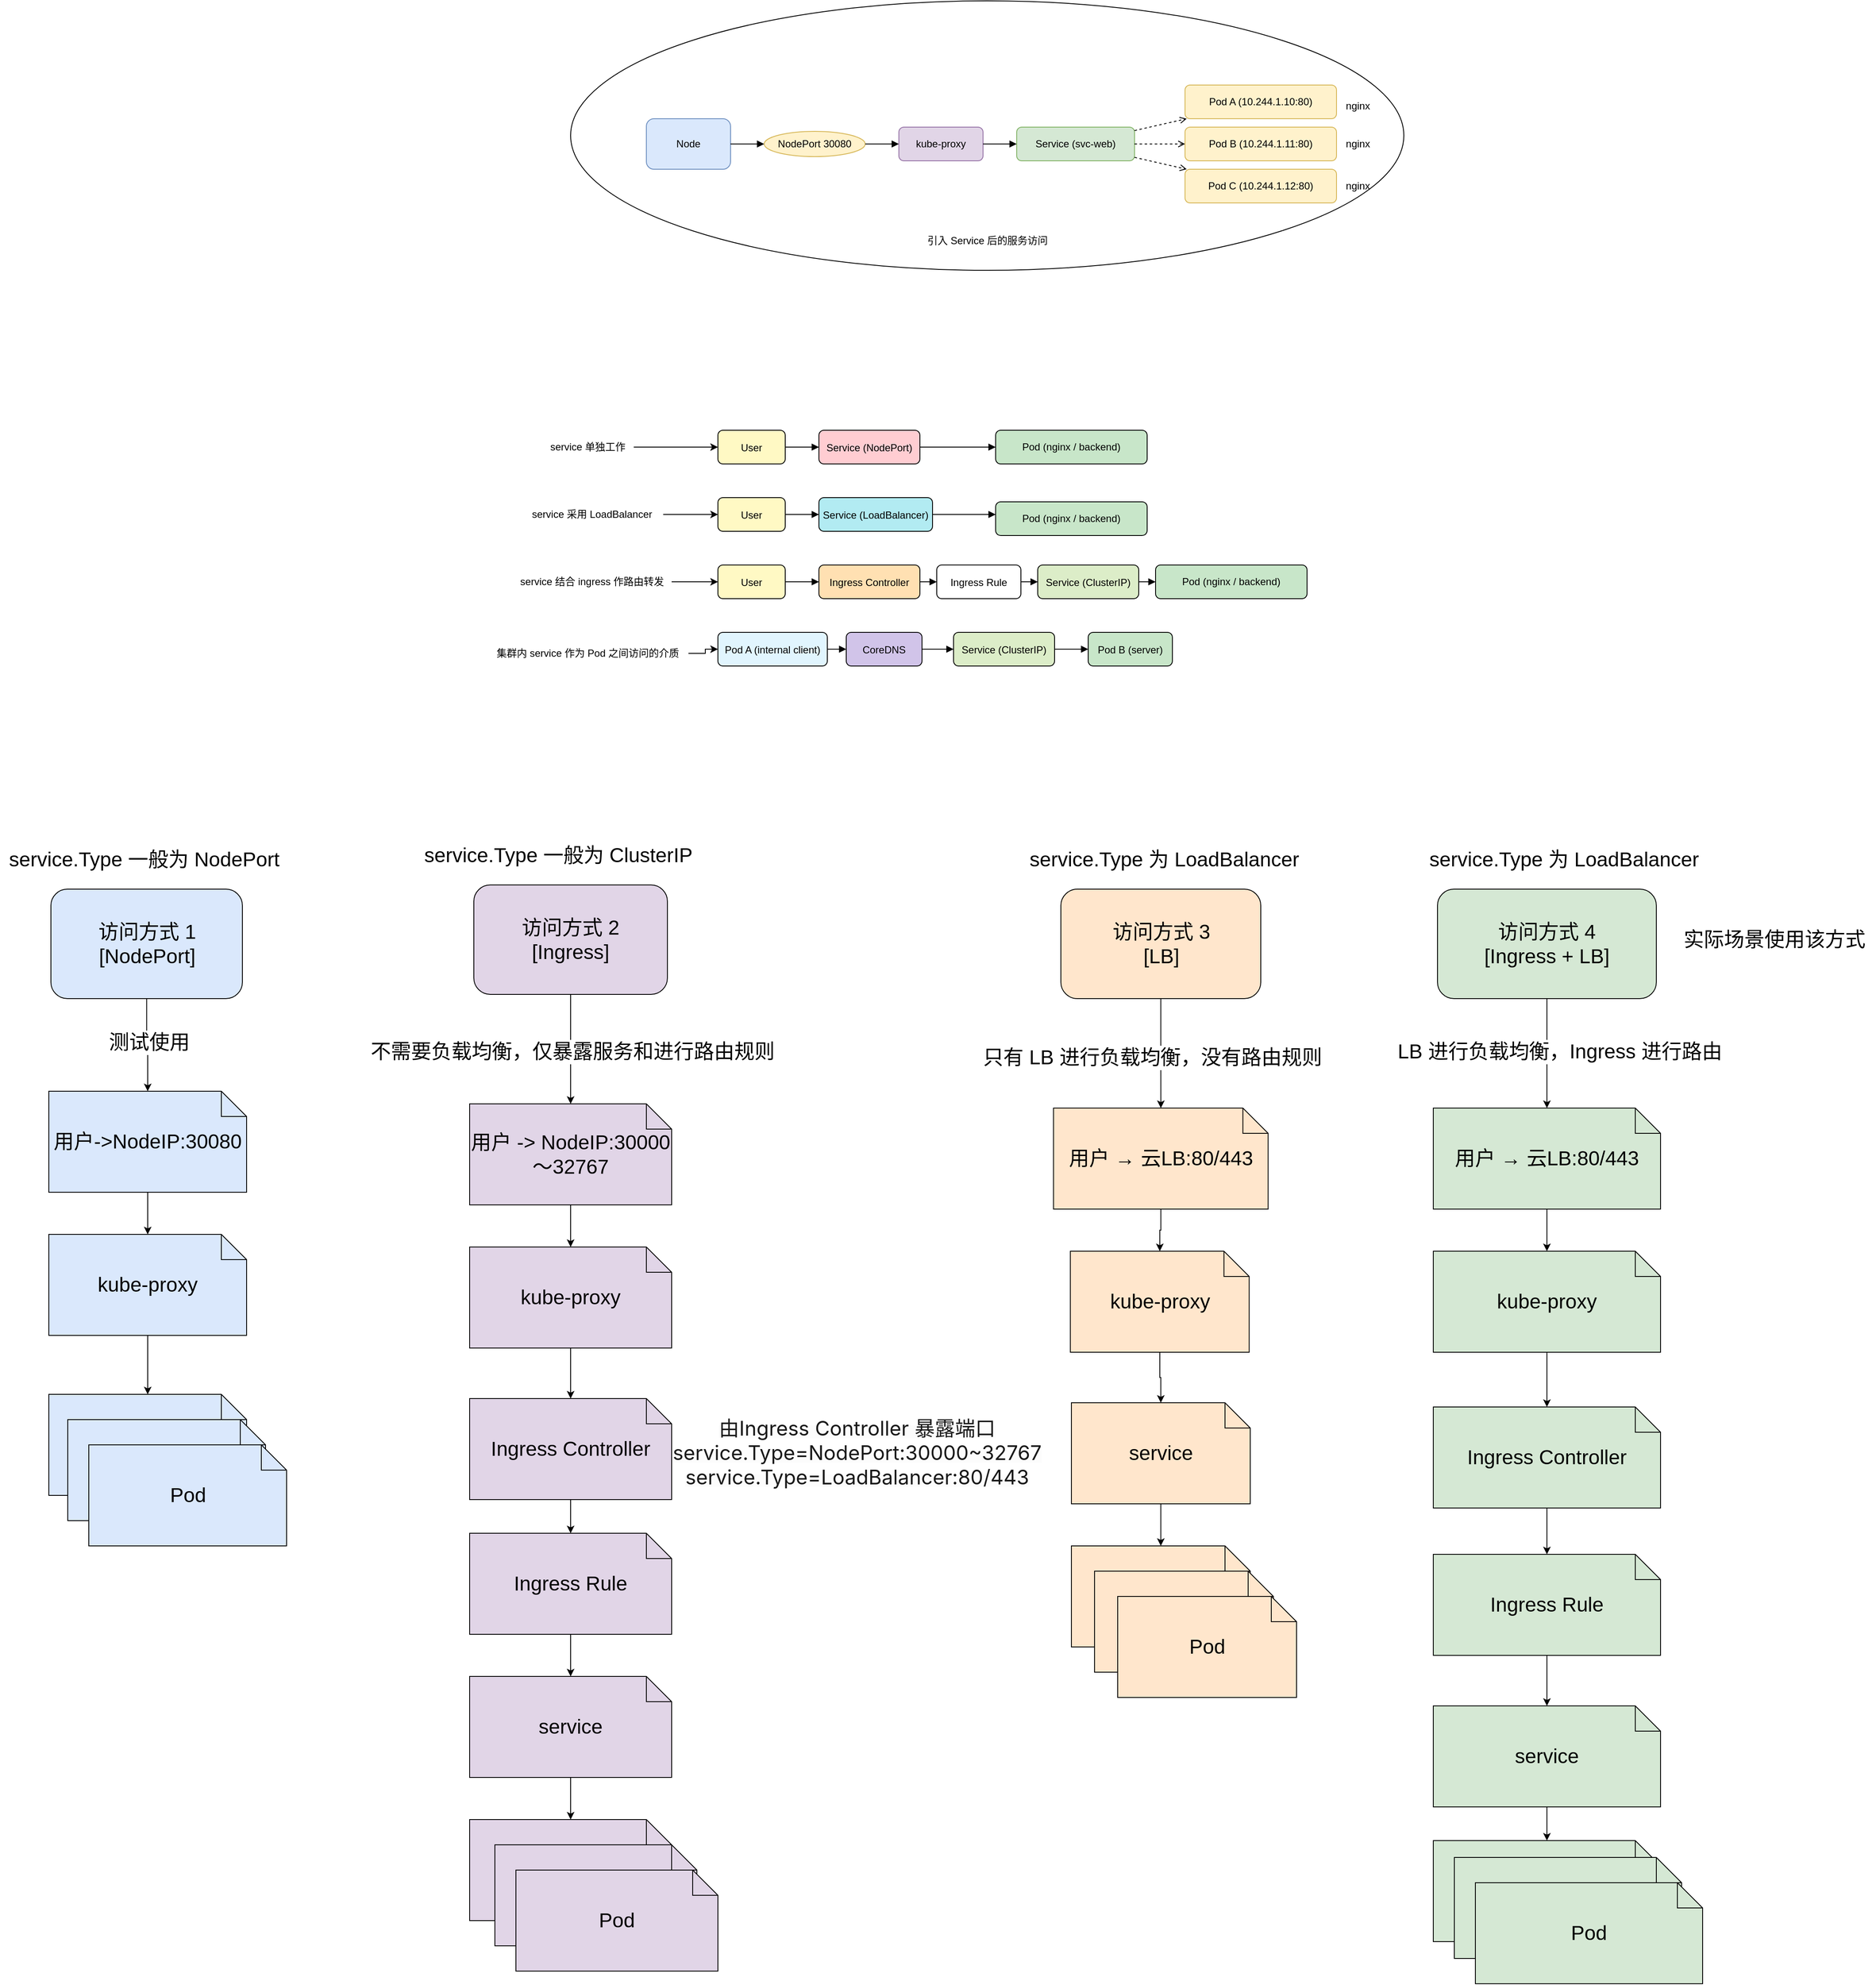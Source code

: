 <mxfile version="27.0.2">
  <diagram name="k8s Service Routing" id="meh8bPrkDQd1ndtyiNP9">
    <mxGraphModel dx="1034752" dy="639516" grid="1" gridSize="10" guides="1" tooltips="1" connect="1" arrows="1" fold="1" page="1" pageScale="1" pageWidth="850" pageHeight="1100" math="0" shadow="0">
      <root>
        <mxCell id="0" />
        <mxCell id="1" parent="0" />
        <mxCell id="BmUm8y3OecFrrXnxxm0O-18" value="" style="ellipse;whiteSpace=wrap;html=1;" parent="1" vertex="1">
          <mxGeometry x="-50" y="-80" width="990" height="320" as="geometry" />
        </mxCell>
        <mxCell id="BmUm8y3OecFrrXnxxm0O-1" value="Node" style="rounded=1;whiteSpace=wrap;html=1;fillColor=#dae8fc;strokeColor=#6c8ebf;" parent="1" vertex="1">
          <mxGeometry x="40" y="60" width="100" height="60" as="geometry" />
        </mxCell>
        <mxCell id="BmUm8y3OecFrrXnxxm0O-2" value="NodePort 30080" style="ellipse;whiteSpace=wrap;html=1;aspect=fixed;fillColor=#fff2cc;strokeColor=#d6b656;" parent="1" vertex="1">
          <mxGeometry x="180" y="75" width="120" height="30" as="geometry" />
        </mxCell>
        <mxCell id="BmUm8y3OecFrrXnxxm0O-3" value="kube-proxy" style="rounded=1;whiteSpace=wrap;html=1;fillColor=#e1d5e7;strokeColor=#9673a6;" parent="1" vertex="1">
          <mxGeometry x="340" y="70" width="100" height="40" as="geometry" />
        </mxCell>
        <mxCell id="BmUm8y3OecFrrXnxxm0O-4" value="Service (svc-web)" style="rounded=1;whiteSpace=wrap;html=1;fillColor=#d5e8d4;strokeColor=#82b366;" parent="1" vertex="1">
          <mxGeometry x="480" y="70" width="140" height="40" as="geometry" />
        </mxCell>
        <mxCell id="BmUm8y3OecFrrXnxxm0O-5" value="Pod A (10.244.1.10:80)" style="rounded=1;whiteSpace=wrap;html=1;fillColor=#fff2cc;strokeColor=#d6b656;" parent="1" vertex="1">
          <mxGeometry x="680" y="20" width="180" height="40" as="geometry" />
        </mxCell>
        <mxCell id="BmUm8y3OecFrrXnxxm0O-6" value="Pod B (10.244.1.11:80)" style="rounded=1;whiteSpace=wrap;html=1;fillColor=#fff2cc;strokeColor=#d6b656;" parent="1" vertex="1">
          <mxGeometry x="680" y="70" width="180" height="40" as="geometry" />
        </mxCell>
        <mxCell id="BmUm8y3OecFrrXnxxm0O-7" value="Pod C (10.244.1.12:80)" style="rounded=1;whiteSpace=wrap;html=1;fillColor=#fff2cc;strokeColor=#d6b656;" parent="1" vertex="1">
          <mxGeometry x="680" y="120" width="180" height="40" as="geometry" />
        </mxCell>
        <mxCell id="BmUm8y3OecFrrXnxxm0O-8" style="endArrow=block;html=1;" parent="1" source="BmUm8y3OecFrrXnxxm0O-1" target="BmUm8y3OecFrrXnxxm0O-2" edge="1">
          <mxGeometry relative="1" as="geometry" />
        </mxCell>
        <mxCell id="BmUm8y3OecFrrXnxxm0O-9" style="endArrow=block;html=1;" parent="1" source="BmUm8y3OecFrrXnxxm0O-2" target="BmUm8y3OecFrrXnxxm0O-3" edge="1">
          <mxGeometry relative="1" as="geometry" />
        </mxCell>
        <mxCell id="BmUm8y3OecFrrXnxxm0O-10" style="endArrow=block;html=1;" parent="1" source="BmUm8y3OecFrrXnxxm0O-3" target="BmUm8y3OecFrrXnxxm0O-4" edge="1">
          <mxGeometry relative="1" as="geometry" />
        </mxCell>
        <mxCell id="BmUm8y3OecFrrXnxxm0O-11" style="endArrow=open;html=1;dashed=1;" parent="1" source="BmUm8y3OecFrrXnxxm0O-4" target="BmUm8y3OecFrrXnxxm0O-5" edge="1">
          <mxGeometry relative="1" as="geometry" />
        </mxCell>
        <mxCell id="BmUm8y3OecFrrXnxxm0O-12" style="endArrow=open;html=1;dashed=1;" parent="1" source="BmUm8y3OecFrrXnxxm0O-4" target="BmUm8y3OecFrrXnxxm0O-6" edge="1">
          <mxGeometry relative="1" as="geometry" />
        </mxCell>
        <mxCell id="BmUm8y3OecFrrXnxxm0O-13" style="endArrow=open;html=1;dashed=1;" parent="1" source="BmUm8y3OecFrrXnxxm0O-4" target="BmUm8y3OecFrrXnxxm0O-7" edge="1">
          <mxGeometry relative="1" as="geometry" />
        </mxCell>
        <mxCell id="BmUm8y3OecFrrXnxxm0O-15" value="引入 Service 后的服务访问" style="text;html=1;align=center;verticalAlign=middle;resizable=0;points=[];autosize=1;strokeColor=none;fillColor=none;" parent="1" vertex="1">
          <mxGeometry x="360" y="190" width="170" height="30" as="geometry" />
        </mxCell>
        <mxCell id="BmUm8y3OecFrrXnxxm0O-19" value="nginx" style="text;html=1;align=center;verticalAlign=middle;resizable=0;points=[];autosize=1;strokeColor=none;fillColor=none;" parent="1" vertex="1">
          <mxGeometry x="860" y="30" width="50" height="30" as="geometry" />
        </mxCell>
        <mxCell id="BmUm8y3OecFrrXnxxm0O-21" value="nginx" style="text;html=1;align=center;verticalAlign=middle;resizable=0;points=[];autosize=1;strokeColor=none;fillColor=none;" parent="1" vertex="1">
          <mxGeometry x="860" y="75" width="50" height="30" as="geometry" />
        </mxCell>
        <mxCell id="BmUm8y3OecFrrXnxxm0O-22" value="nginx" style="text;html=1;align=center;verticalAlign=middle;resizable=0;points=[];autosize=1;strokeColor=none;fillColor=none;" parent="1" vertex="1">
          <mxGeometry x="860" y="125" width="50" height="30" as="geometry" />
        </mxCell>
        <mxCell id="EWl5Mx-XOkxDocJ85YJo-2" value="User" style="rounded=1;fillColor=#FFF9C4;" vertex="1" parent="1">
          <mxGeometry x="125" y="430" width="80" height="40" as="geometry" />
        </mxCell>
        <mxCell id="EWl5Mx-XOkxDocJ85YJo-3" value="Service (NodePort)" style="rounded=1;fillColor=#FFCDD2;" vertex="1" parent="1">
          <mxGeometry x="245" y="430" width="120" height="40" as="geometry" />
        </mxCell>
        <mxCell id="EWl5Mx-XOkxDocJ85YJo-4" style="endArrow=block;" edge="1" parent="1" source="EWl5Mx-XOkxDocJ85YJo-2" target="EWl5Mx-XOkxDocJ85YJo-3">
          <mxGeometry relative="1" as="geometry" />
        </mxCell>
        <mxCell id="EWl5Mx-XOkxDocJ85YJo-5" style="endArrow=block;" edge="1" parent="1" source="EWl5Mx-XOkxDocJ85YJo-3">
          <mxGeometry relative="1" as="geometry">
            <mxPoint x="455" y="450" as="targetPoint" />
          </mxGeometry>
        </mxCell>
        <mxCell id="EWl5Mx-XOkxDocJ85YJo-6" value="User" style="rounded=1;fillColor=#FFF9C4;" vertex="1" parent="1">
          <mxGeometry x="125" y="510" width="80" height="40" as="geometry" />
        </mxCell>
        <mxCell id="EWl5Mx-XOkxDocJ85YJo-7" value="Service (LoadBalancer)" style="rounded=1;fillColor=#B2EBF2;" vertex="1" parent="1">
          <mxGeometry x="245" y="510" width="135" height="40" as="geometry" />
        </mxCell>
        <mxCell id="EWl5Mx-XOkxDocJ85YJo-8" style="endArrow=block;" edge="1" parent="1" source="EWl5Mx-XOkxDocJ85YJo-6" target="EWl5Mx-XOkxDocJ85YJo-7">
          <mxGeometry relative="1" as="geometry" />
        </mxCell>
        <mxCell id="EWl5Mx-XOkxDocJ85YJo-9" style="endArrow=block;" edge="1" parent="1" source="EWl5Mx-XOkxDocJ85YJo-7">
          <mxGeometry relative="1" as="geometry">
            <mxPoint x="455" y="530" as="targetPoint" />
          </mxGeometry>
        </mxCell>
        <mxCell id="EWl5Mx-XOkxDocJ85YJo-10" value="User" style="rounded=1;fillColor=#FFF9C4;" vertex="1" parent="1">
          <mxGeometry x="125" y="590" width="80" height="40" as="geometry" />
        </mxCell>
        <mxCell id="EWl5Mx-XOkxDocJ85YJo-11" value="Ingress Controller" style="rounded=1;fillColor=#FFE0B2;" vertex="1" parent="1">
          <mxGeometry x="245" y="590" width="120" height="40" as="geometry" />
        </mxCell>
        <mxCell id="EWl5Mx-XOkxDocJ85YJo-12" value="Ingress Rule" style="rounded=1;fillColor=#FFF;" vertex="1" parent="1">
          <mxGeometry x="385" y="590" width="100" height="40" as="geometry" />
        </mxCell>
        <mxCell id="EWl5Mx-XOkxDocJ85YJo-13" value="Service (ClusterIP)" style="rounded=1;fillColor=#DCEDC8;" vertex="1" parent="1">
          <mxGeometry x="505" y="590" width="120" height="40" as="geometry" />
        </mxCell>
        <mxCell id="EWl5Mx-XOkxDocJ85YJo-14" style="endArrow=block;" edge="1" parent="1" source="EWl5Mx-XOkxDocJ85YJo-10" target="EWl5Mx-XOkxDocJ85YJo-11">
          <mxGeometry relative="1" as="geometry" />
        </mxCell>
        <mxCell id="EWl5Mx-XOkxDocJ85YJo-15" style="endArrow=block;" edge="1" parent="1" source="EWl5Mx-XOkxDocJ85YJo-11" target="EWl5Mx-XOkxDocJ85YJo-12">
          <mxGeometry relative="1" as="geometry" />
        </mxCell>
        <mxCell id="EWl5Mx-XOkxDocJ85YJo-16" style="endArrow=block;" edge="1" parent="1" source="EWl5Mx-XOkxDocJ85YJo-12" target="EWl5Mx-XOkxDocJ85YJo-13">
          <mxGeometry relative="1" as="geometry" />
        </mxCell>
        <mxCell id="EWl5Mx-XOkxDocJ85YJo-17" style="endArrow=block;" edge="1" parent="1" source="EWl5Mx-XOkxDocJ85YJo-13">
          <mxGeometry relative="1" as="geometry">
            <mxPoint x="645" y="610" as="targetPoint" />
          </mxGeometry>
        </mxCell>
        <mxCell id="EWl5Mx-XOkxDocJ85YJo-18" value="Pod A (internal client)" style="rounded=1;fillColor=#E1F5FE;" vertex="1" parent="1">
          <mxGeometry x="125" y="670" width="130" height="40" as="geometry" />
        </mxCell>
        <mxCell id="EWl5Mx-XOkxDocJ85YJo-19" value="CoreDNS" style="rounded=1;fillColor=#D1C4E9;" vertex="1" parent="1">
          <mxGeometry x="277.5" y="670" width="90" height="40" as="geometry" />
        </mxCell>
        <mxCell id="EWl5Mx-XOkxDocJ85YJo-20" value="Service (ClusterIP)" style="rounded=1;fillColor=#DCEDC8;" vertex="1" parent="1">
          <mxGeometry x="405" y="670" width="120" height="40" as="geometry" />
        </mxCell>
        <mxCell id="EWl5Mx-XOkxDocJ85YJo-21" value="Pod B (server)" style="rounded=1;fillColor=#C8E6C9;" vertex="1" parent="1">
          <mxGeometry x="565" y="670" width="100" height="40" as="geometry" />
        </mxCell>
        <mxCell id="EWl5Mx-XOkxDocJ85YJo-22" style="endArrow=block;" edge="1" parent="1" source="EWl5Mx-XOkxDocJ85YJo-18" target="EWl5Mx-XOkxDocJ85YJo-19">
          <mxGeometry relative="1" as="geometry" />
        </mxCell>
        <mxCell id="EWl5Mx-XOkxDocJ85YJo-23" style="endArrow=block;" edge="1" parent="1" source="EWl5Mx-XOkxDocJ85YJo-19" target="EWl5Mx-XOkxDocJ85YJo-20">
          <mxGeometry relative="1" as="geometry" />
        </mxCell>
        <mxCell id="EWl5Mx-XOkxDocJ85YJo-24" style="endArrow=block;" edge="1" parent="1" source="EWl5Mx-XOkxDocJ85YJo-20" target="EWl5Mx-XOkxDocJ85YJo-21">
          <mxGeometry relative="1" as="geometry" />
        </mxCell>
        <mxCell id="EWl5Mx-XOkxDocJ85YJo-25" value="" style="edgeStyle=orthogonalEdgeStyle;rounded=0;orthogonalLoop=1;jettySize=auto;html=1;" edge="1" parent="1" source="EWl5Mx-XOkxDocJ85YJo-26" target="EWl5Mx-XOkxDocJ85YJo-2">
          <mxGeometry relative="1" as="geometry" />
        </mxCell>
        <mxCell id="EWl5Mx-XOkxDocJ85YJo-26" value="service 单独工作" style="text;html=1;align=center;verticalAlign=middle;resizable=0;points=[];autosize=1;strokeColor=none;fillColor=none;" vertex="1" parent="1">
          <mxGeometry x="-85" y="435" width="110" height="30" as="geometry" />
        </mxCell>
        <mxCell id="EWl5Mx-XOkxDocJ85YJo-27" value="" style="edgeStyle=orthogonalEdgeStyle;rounded=0;orthogonalLoop=1;jettySize=auto;html=1;" edge="1" parent="1" source="EWl5Mx-XOkxDocJ85YJo-28" target="EWl5Mx-XOkxDocJ85YJo-6">
          <mxGeometry relative="1" as="geometry" />
        </mxCell>
        <mxCell id="EWl5Mx-XOkxDocJ85YJo-28" value="service 采用 LoadBalancer" style="text;html=1;align=center;verticalAlign=middle;resizable=0;points=[];autosize=1;strokeColor=none;fillColor=none;" vertex="1" parent="1">
          <mxGeometry x="-110" y="515" width="170" height="30" as="geometry" />
        </mxCell>
        <mxCell id="EWl5Mx-XOkxDocJ85YJo-29" value="" style="edgeStyle=orthogonalEdgeStyle;rounded=0;orthogonalLoop=1;jettySize=auto;html=1;" edge="1" parent="1" source="EWl5Mx-XOkxDocJ85YJo-30" target="EWl5Mx-XOkxDocJ85YJo-10">
          <mxGeometry relative="1" as="geometry" />
        </mxCell>
        <mxCell id="EWl5Mx-XOkxDocJ85YJo-30" value="service 结合 ingress 作路由转发" style="text;html=1;align=center;verticalAlign=middle;resizable=0;points=[];autosize=1;strokeColor=none;fillColor=none;" vertex="1" parent="1">
          <mxGeometry x="-120" y="595" width="190" height="30" as="geometry" />
        </mxCell>
        <mxCell id="EWl5Mx-XOkxDocJ85YJo-31" value="" style="edgeStyle=orthogonalEdgeStyle;rounded=0;orthogonalLoop=1;jettySize=auto;html=1;" edge="1" parent="1" source="EWl5Mx-XOkxDocJ85YJo-32" target="EWl5Mx-XOkxDocJ85YJo-18">
          <mxGeometry relative="1" as="geometry" />
        </mxCell>
        <mxCell id="EWl5Mx-XOkxDocJ85YJo-32" value="集群内 service 作为 Pod 之间访问的介质" style="text;html=1;align=center;verticalAlign=middle;resizable=0;points=[];autosize=1;strokeColor=none;fillColor=none;" vertex="1" parent="1">
          <mxGeometry x="-150" y="680" width="240" height="30" as="geometry" />
        </mxCell>
        <mxCell id="EWl5Mx-XOkxDocJ85YJo-33" value="Pod (nginx / backend)" style="rounded=1;whiteSpace=wrap;html=1;fillColor=#C8E6C9;" vertex="1" parent="1">
          <mxGeometry x="645" y="590" width="180" height="40" as="geometry" />
        </mxCell>
        <mxCell id="EWl5Mx-XOkxDocJ85YJo-34" value="Pod (nginx / backend)" style="rounded=1;whiteSpace=wrap;html=1;fillColor=#C8E6C9;" vertex="1" parent="1">
          <mxGeometry x="455" y="515" width="180" height="40" as="geometry" />
        </mxCell>
        <mxCell id="EWl5Mx-XOkxDocJ85YJo-35" value="Pod (nginx / backend)" style="rounded=1;whiteSpace=wrap;html=1;fillColor=#C8E6C9;" vertex="1" parent="1">
          <mxGeometry x="455" y="430" width="180" height="40" as="geometry" />
        </mxCell>
        <mxCell id="EWl5Mx-XOkxDocJ85YJo-73" style="endArrow=block;html=1;" edge="1" parent="1" source="EWl5Mx-XOkxDocJ85YJo-68" target="EWl5Mx-XOkxDocJ85YJo-72" />
        <mxCell id="EWl5Mx-XOkxDocJ85YJo-76" style="endArrow=block;html=1;" edge="1" parent="1" source="EWl5Mx-XOkxDocJ85YJo-69" target="EWl5Mx-XOkxDocJ85YJo-74" />
        <mxCell id="EWl5Mx-XOkxDocJ85YJo-77" style="endArrow=block;html=1;" edge="1" parent="1" source="EWl5Mx-XOkxDocJ85YJo-69" target="EWl5Mx-XOkxDocJ85YJo-75" />
        <mxCell id="EWl5Mx-XOkxDocJ85YJo-80" style="endArrow=block;html=1;" edge="1" parent="1" source="EWl5Mx-XOkxDocJ85YJo-70" target="EWl5Mx-XOkxDocJ85YJo-78" />
        <mxCell id="EWl5Mx-XOkxDocJ85YJo-81" style="endArrow=block;html=1;" edge="1" parent="1" source="EWl5Mx-XOkxDocJ85YJo-70" target="EWl5Mx-XOkxDocJ85YJo-79" />
        <mxCell id="EWl5Mx-XOkxDocJ85YJo-83" style="endArrow=block;html=1;" edge="1" parent="1" source="EWl5Mx-XOkxDocJ85YJo-71" target="EWl5Mx-XOkxDocJ85YJo-82" />
        <mxCell id="EWl5Mx-XOkxDocJ85YJo-108" value="" style="edgeStyle=orthogonalEdgeStyle;rounded=0;orthogonalLoop=1;jettySize=auto;html=1;" edge="1" parent="1" source="EWl5Mx-XOkxDocJ85YJo-110" target="EWl5Mx-XOkxDocJ85YJo-120">
          <mxGeometry relative="1" as="geometry" />
        </mxCell>
        <mxCell id="EWl5Mx-XOkxDocJ85YJo-109" value="&lt;font style=&quot;font-size: 24px;&quot;&gt;测试使用&lt;/font&gt;" style="edgeLabel;html=1;align=center;verticalAlign=middle;resizable=0;points=[];" vertex="1" connectable="0" parent="EWl5Mx-XOkxDocJ85YJo-108">
          <mxGeometry x="-0.067" y="2" relative="1" as="geometry">
            <mxPoint as="offset" />
          </mxGeometry>
        </mxCell>
        <mxCell id="EWl5Mx-XOkxDocJ85YJo-110" value="&lt;font style=&quot;font-size: 24px;&quot;&gt;访问方式 1&lt;br&gt;[NodePort]&lt;/font&gt;" style="rounded=1;whiteSpace=wrap;html=1;fillColor=#DAE8FC" vertex="1" parent="1">
          <mxGeometry x="-667.5" y="975" width="227.5" height="130" as="geometry" />
        </mxCell>
        <mxCell id="EWl5Mx-XOkxDocJ85YJo-111" value="" style="edgeStyle=orthogonalEdgeStyle;rounded=0;orthogonalLoop=1;jettySize=auto;html=1;" edge="1" parent="1" source="EWl5Mx-XOkxDocJ85YJo-113" target="EWl5Mx-XOkxDocJ85YJo-121">
          <mxGeometry relative="1" as="geometry" />
        </mxCell>
        <mxCell id="EWl5Mx-XOkxDocJ85YJo-112" value="&lt;div&gt;&lt;font style=&quot;font-size: 24px;&quot;&gt;不需要负载均衡，仅暴露服务和进行路由规则&lt;/font&gt;&lt;/div&gt;" style="edgeLabel;html=1;align=center;verticalAlign=middle;resizable=0;points=[];" vertex="1" connectable="0" parent="EWl5Mx-XOkxDocJ85YJo-111">
          <mxGeometry x="0.037" y="2" relative="1" as="geometry">
            <mxPoint as="offset" />
          </mxGeometry>
        </mxCell>
        <mxCell id="EWl5Mx-XOkxDocJ85YJo-113" value="&lt;font style=&quot;font-size: 24px;&quot;&gt;访问方式 2&lt;br&gt;[Ingress]&lt;/font&gt;" style="rounded=1;whiteSpace=wrap;html=1;fillColor=#E1D5E7" vertex="1" parent="1">
          <mxGeometry x="-165" y="970" width="230" height="130" as="geometry" />
        </mxCell>
        <mxCell id="EWl5Mx-XOkxDocJ85YJo-114" value="" style="edgeStyle=orthogonalEdgeStyle;rounded=0;orthogonalLoop=1;jettySize=auto;html=1;" edge="1" parent="1" source="EWl5Mx-XOkxDocJ85YJo-116" target="EWl5Mx-XOkxDocJ85YJo-122">
          <mxGeometry relative="1" as="geometry" />
        </mxCell>
        <mxCell id="EWl5Mx-XOkxDocJ85YJo-115" value="&lt;font style=&quot;font-size: 24px;&quot;&gt;&lt;font style=&quot;&quot;&gt;只有 LB 进行负载均衡，&lt;/font&gt;&lt;span style=&quot;background-color: light-dark(#ffffff, var(--ge-dark-color, #121212)); color: light-dark(rgb(0, 0, 0), rgb(255, 255, 255));&quot;&gt;没有路由规则&lt;/span&gt;&lt;/font&gt;" style="edgeLabel;html=1;align=center;verticalAlign=middle;resizable=0;points=[];" vertex="1" connectable="0" parent="EWl5Mx-XOkxDocJ85YJo-114">
          <mxGeometry x="-0.067" y="1" relative="1" as="geometry">
            <mxPoint x="-12" y="9" as="offset" />
          </mxGeometry>
        </mxCell>
        <mxCell id="EWl5Mx-XOkxDocJ85YJo-116" value="&lt;font style=&quot;font-size: 24px;&quot;&gt;访问方式 3&lt;br&gt;[LB]&lt;/font&gt;" style="rounded=1;whiteSpace=wrap;html=1;fillColor=#FFE6CC" vertex="1" parent="1">
          <mxGeometry x="532.5" y="975" width="237.5" height="130" as="geometry" />
        </mxCell>
        <mxCell id="EWl5Mx-XOkxDocJ85YJo-117" value="" style="edgeStyle=orthogonalEdgeStyle;rounded=0;orthogonalLoop=1;jettySize=auto;html=1;" edge="1" parent="1" source="EWl5Mx-XOkxDocJ85YJo-119" target="EWl5Mx-XOkxDocJ85YJo-123">
          <mxGeometry relative="1" as="geometry" />
        </mxCell>
        <mxCell id="EWl5Mx-XOkxDocJ85YJo-118" value="&lt;font style=&quot;font-size: 24px;&quot;&gt;&lt;font style=&quot;&quot;&gt;LB 进行负载均衡，&lt;/font&gt;&lt;span style=&quot;background-color: light-dark(#ffffff, var(--ge-dark-color, #121212)); color: light-dark(rgb(0, 0, 0), rgb(255, 255, 255));&quot;&gt;Ingress 进行路由&lt;/span&gt;&lt;/font&gt;" style="edgeLabel;html=1;align=center;verticalAlign=middle;resizable=0;points=[];" vertex="1" connectable="0" parent="EWl5Mx-XOkxDocJ85YJo-117">
          <mxGeometry x="-0.037" y="1" relative="1" as="geometry">
            <mxPoint x="14" as="offset" />
          </mxGeometry>
        </mxCell>
        <mxCell id="EWl5Mx-XOkxDocJ85YJo-119" value="&lt;font style=&quot;font-size: 24px;&quot;&gt;访问方式 4&lt;br&gt;[Ingress + LB]&lt;/font&gt;" style="rounded=1;whiteSpace=wrap;html=1;fillColor=#D5E8D4" vertex="1" parent="1">
          <mxGeometry x="980" y="975" width="260" height="130" as="geometry" />
        </mxCell>
        <mxCell id="EWl5Mx-XOkxDocJ85YJo-131" value="" style="edgeStyle=orthogonalEdgeStyle;rounded=0;orthogonalLoop=1;jettySize=auto;html=1;" edge="1" parent="1" source="EWl5Mx-XOkxDocJ85YJo-120" target="EWl5Mx-XOkxDocJ85YJo-129">
          <mxGeometry relative="1" as="geometry" />
        </mxCell>
        <mxCell id="EWl5Mx-XOkxDocJ85YJo-120" value="&lt;font style=&quot;font-size: 24px;&quot;&gt;用户-&amp;gt;NodeIP:30080&lt;/font&gt;" style="shape=note;whiteSpace=wrap;html=1;fillColor=#DAE8FC" vertex="1" parent="1">
          <mxGeometry x="-670" y="1215" width="235" height="120" as="geometry" />
        </mxCell>
        <mxCell id="EWl5Mx-XOkxDocJ85YJo-136" value="" style="edgeStyle=orthogonalEdgeStyle;rounded=0;orthogonalLoop=1;jettySize=auto;html=1;" edge="1" parent="1" source="EWl5Mx-XOkxDocJ85YJo-121" target="EWl5Mx-XOkxDocJ85YJo-133">
          <mxGeometry relative="1" as="geometry" />
        </mxCell>
        <mxCell id="EWl5Mx-XOkxDocJ85YJo-121" value="&lt;font style=&quot;&quot;&gt;&lt;font style=&quot;font-size: 24px;&quot;&gt;用户 -&amp;gt; NodeIP:30000～32767&lt;/font&gt;&lt;br&gt;&lt;/font&gt;" style="shape=note;whiteSpace=wrap;html=1;fillColor=#E1D5E7" vertex="1" parent="1">
          <mxGeometry x="-170" y="1230" width="240" height="120" as="geometry" />
        </mxCell>
        <mxCell id="EWl5Mx-XOkxDocJ85YJo-157" value="" style="edgeStyle=orthogonalEdgeStyle;rounded=0;orthogonalLoop=1;jettySize=auto;html=1;" edge="1" parent="1" source="EWl5Mx-XOkxDocJ85YJo-122" target="EWl5Mx-XOkxDocJ85YJo-138">
          <mxGeometry relative="1" as="geometry" />
        </mxCell>
        <mxCell id="EWl5Mx-XOkxDocJ85YJo-122" value="&lt;font style=&quot;font-size: 24px;&quot;&gt;用户 → 云LB:80/443&lt;/font&gt;" style="shape=note;whiteSpace=wrap;html=1;fillColor=#FFE6CC" vertex="1" parent="1">
          <mxGeometry x="523.75" y="1235" width="255" height="120" as="geometry" />
        </mxCell>
        <mxCell id="EWl5Mx-XOkxDocJ85YJo-170" value="" style="edgeStyle=orthogonalEdgeStyle;rounded=0;orthogonalLoop=1;jettySize=auto;html=1;" edge="1" parent="1" source="EWl5Mx-XOkxDocJ85YJo-123" target="EWl5Mx-XOkxDocJ85YJo-159">
          <mxGeometry relative="1" as="geometry" />
        </mxCell>
        <mxCell id="EWl5Mx-XOkxDocJ85YJo-123" value="&lt;font style=&quot;font-size: 24px;&quot;&gt;用户 → 云LB:80/443&lt;/font&gt;" style="shape=note;whiteSpace=wrap;html=1;fillColor=#D5E8D4" vertex="1" parent="1">
          <mxGeometry x="975" y="1235" width="270" height="120" as="geometry" />
        </mxCell>
        <mxCell id="EWl5Mx-XOkxDocJ85YJo-124" value="&lt;div style=&quot;text-align: left;&quot;&gt;&lt;span style=&quot;font-size: 24px; background-color: transparent; color: light-dark(rgb(0, 0, 0), rgb(255, 255, 255));&quot;&gt;service.Type 一般为 ClusterIP&lt;/span&gt;&lt;/div&gt;" style="text;html=1;align=center;verticalAlign=middle;resizable=0;points=[];autosize=1;strokeColor=none;fillColor=none;" vertex="1" parent="1">
          <mxGeometry x="-235" y="915" width="340" height="40" as="geometry" />
        </mxCell>
        <mxCell id="EWl5Mx-XOkxDocJ85YJo-125" value="&lt;font style=&quot;font-size: 24px;&quot;&gt;service.Type 为 LoadBalancer&lt;/font&gt;" style="text;html=1;align=center;verticalAlign=middle;resizable=0;points=[];autosize=1;strokeColor=none;fillColor=none;" vertex="1" parent="1">
          <mxGeometry x="960" y="920" width="340" height="40" as="geometry" />
        </mxCell>
        <mxCell id="EWl5Mx-XOkxDocJ85YJo-126" value="&lt;font style=&quot;font-size: 24px;&quot;&gt;service.Type 为 LoadBalancer&lt;/font&gt;" style="text;html=1;align=center;verticalAlign=middle;resizable=0;points=[];autosize=1;strokeColor=none;fillColor=none;" vertex="1" parent="1">
          <mxGeometry x="485" y="920" width="340" height="40" as="geometry" />
        </mxCell>
        <mxCell id="EWl5Mx-XOkxDocJ85YJo-127" value="&lt;font style=&quot;font-size: 24px;&quot;&gt;实际场景使用该方式&lt;/font&gt;" style="text;html=1;align=center;verticalAlign=middle;resizable=0;points=[];autosize=1;strokeColor=none;fillColor=none;" vertex="1" parent="1">
          <mxGeometry x="1260" y="1015" width="240" height="40" as="geometry" />
        </mxCell>
        <mxCell id="EWl5Mx-XOkxDocJ85YJo-132" value="" style="edgeStyle=orthogonalEdgeStyle;rounded=0;orthogonalLoop=1;jettySize=auto;html=1;" edge="1" parent="1" source="EWl5Mx-XOkxDocJ85YJo-129" target="EWl5Mx-XOkxDocJ85YJo-130">
          <mxGeometry relative="1" as="geometry" />
        </mxCell>
        <mxCell id="EWl5Mx-XOkxDocJ85YJo-129" value="&lt;font style=&quot;font-size: 24px;&quot;&gt;kube-proxy&lt;/font&gt;" style="shape=note;whiteSpace=wrap;html=1;fillColor=#DAE8FC" vertex="1" parent="1">
          <mxGeometry x="-670" y="1385" width="235" height="120" as="geometry" />
        </mxCell>
        <mxCell id="EWl5Mx-XOkxDocJ85YJo-130" value="&lt;font style=&quot;font-size: 17px;&quot;&gt;Pod&lt;/font&gt;" style="shape=note;whiteSpace=wrap;html=1;fillColor=#DAE8FC" vertex="1" parent="1">
          <mxGeometry x="-670" y="1575" width="235" height="120" as="geometry" />
        </mxCell>
        <mxCell id="EWl5Mx-XOkxDocJ85YJo-145" value="" style="edgeStyle=orthogonalEdgeStyle;rounded=0;orthogonalLoop=1;jettySize=auto;html=1;" edge="1" parent="1" source="EWl5Mx-XOkxDocJ85YJo-133" target="EWl5Mx-XOkxDocJ85YJo-134">
          <mxGeometry relative="1" as="geometry" />
        </mxCell>
        <mxCell id="EWl5Mx-XOkxDocJ85YJo-133" value="&lt;font style=&quot;font-size: 24px;&quot;&gt;kube-proxy&lt;/font&gt;" style="shape=note;whiteSpace=wrap;html=1;fillColor=#E1D5E7" vertex="1" parent="1">
          <mxGeometry x="-170" y="1400" width="240" height="120" as="geometry" />
        </mxCell>
        <mxCell id="EWl5Mx-XOkxDocJ85YJo-146" value="" style="edgeStyle=orthogonalEdgeStyle;rounded=0;orthogonalLoop=1;jettySize=auto;html=1;" edge="1" parent="1" source="EWl5Mx-XOkxDocJ85YJo-134" target="EWl5Mx-XOkxDocJ85YJo-135">
          <mxGeometry relative="1" as="geometry" />
        </mxCell>
        <mxCell id="EWl5Mx-XOkxDocJ85YJo-134" value="&lt;font style=&quot;&quot;&gt;&lt;font style=&quot;font-size: 24px;&quot;&gt;Ingress Controller&lt;/font&gt;&lt;br&gt;&lt;/font&gt;" style="shape=note;whiteSpace=wrap;html=1;fillColor=#E1D5E7" vertex="1" parent="1">
          <mxGeometry x="-170" y="1580" width="240" height="120" as="geometry" />
        </mxCell>
        <mxCell id="EWl5Mx-XOkxDocJ85YJo-147" value="" style="edgeStyle=orthogonalEdgeStyle;rounded=0;orthogonalLoop=1;jettySize=auto;html=1;" edge="1" parent="1" source="EWl5Mx-XOkxDocJ85YJo-135" target="EWl5Mx-XOkxDocJ85YJo-137">
          <mxGeometry relative="1" as="geometry" />
        </mxCell>
        <mxCell id="EWl5Mx-XOkxDocJ85YJo-135" value="&lt;font style=&quot;&quot;&gt;&lt;font style=&quot;font-size: 24px;&quot;&gt;Ingress Rule&lt;/font&gt;&lt;br&gt;&lt;/font&gt;" style="shape=note;whiteSpace=wrap;html=1;fillColor=#E1D5E7" vertex="1" parent="1">
          <mxGeometry x="-170" y="1740" width="240" height="120" as="geometry" />
        </mxCell>
        <mxCell id="EWl5Mx-XOkxDocJ85YJo-150" value="" style="edgeStyle=orthogonalEdgeStyle;rounded=0;orthogonalLoop=1;jettySize=auto;html=1;" edge="1" parent="1" source="EWl5Mx-XOkxDocJ85YJo-137" target="EWl5Mx-XOkxDocJ85YJo-142">
          <mxGeometry relative="1" as="geometry" />
        </mxCell>
        <mxCell id="EWl5Mx-XOkxDocJ85YJo-137" value="&lt;font style=&quot;&quot;&gt;&lt;font style=&quot;font-size: 24px;&quot;&gt;service&lt;/font&gt;&lt;br&gt;&lt;/font&gt;" style="shape=note;whiteSpace=wrap;html=1;fillColor=#E1D5E7" vertex="1" parent="1">
          <mxGeometry x="-170" y="1910" width="240" height="120" as="geometry" />
        </mxCell>
        <mxCell id="EWl5Mx-XOkxDocJ85YJo-158" value="" style="edgeStyle=orthogonalEdgeStyle;rounded=0;orthogonalLoop=1;jettySize=auto;html=1;" edge="1" parent="1" source="EWl5Mx-XOkxDocJ85YJo-138" target="EWl5Mx-XOkxDocJ85YJo-139">
          <mxGeometry relative="1" as="geometry" />
        </mxCell>
        <mxCell id="EWl5Mx-XOkxDocJ85YJo-138" value="&lt;font style=&quot;font-size: 24px;&quot;&gt;kube-proxy&lt;/font&gt;" style="shape=note;whiteSpace=wrap;html=1;fillColor=#FFE6CC" vertex="1" parent="1">
          <mxGeometry x="543.75" y="1405" width="212.5" height="120" as="geometry" />
        </mxCell>
        <mxCell id="EWl5Mx-XOkxDocJ85YJo-156" value="" style="edgeStyle=orthogonalEdgeStyle;rounded=0;orthogonalLoop=1;jettySize=auto;html=1;" edge="1" parent="1" source="EWl5Mx-XOkxDocJ85YJo-139" target="EWl5Mx-XOkxDocJ85YJo-140">
          <mxGeometry relative="1" as="geometry" />
        </mxCell>
        <mxCell id="EWl5Mx-XOkxDocJ85YJo-139" value="&lt;font style=&quot;font-size: 24px;&quot;&gt;service&lt;/font&gt;" style="shape=note;whiteSpace=wrap;html=1;fillColor=#FFE6CC" vertex="1" parent="1">
          <mxGeometry x="545" y="1585" width="212.5" height="120" as="geometry" />
        </mxCell>
        <mxCell id="EWl5Mx-XOkxDocJ85YJo-140" value="&lt;font style=&quot;font-size: 17px;&quot;&gt;Pod&lt;/font&gt;" style="shape=note;whiteSpace=wrap;html=1;fillColor=#FFE6CC" vertex="1" parent="1">
          <mxGeometry x="545" y="1755" width="212.5" height="120" as="geometry" />
        </mxCell>
        <mxCell id="EWl5Mx-XOkxDocJ85YJo-142" value="&lt;font style=&quot;font-size: 17px;&quot;&gt;Pod&lt;br&gt;&lt;/font&gt;" style="shape=note;whiteSpace=wrap;html=1;fillColor=#E1D5E7" vertex="1" parent="1">
          <mxGeometry x="-170" y="2080" width="240" height="120" as="geometry" />
        </mxCell>
        <mxCell id="EWl5Mx-XOkxDocJ85YJo-143" value="&lt;font style=&quot;font-size: 17px;&quot;&gt;Pod&lt;br&gt;&lt;/font&gt;" style="shape=note;whiteSpace=wrap;html=1;fillColor=#E1D5E7" vertex="1" parent="1">
          <mxGeometry x="-140" y="2110" width="240" height="120" as="geometry" />
        </mxCell>
        <mxCell id="EWl5Mx-XOkxDocJ85YJo-144" value="&lt;font style=&quot;&quot;&gt;&lt;font style=&quot;font-size: 24px;&quot;&gt;Pod&lt;/font&gt;&lt;br&gt;&lt;/font&gt;" style="shape=note;whiteSpace=wrap;html=1;fillColor=#E1D5E7" vertex="1" parent="1">
          <mxGeometry x="-115" y="2140" width="240" height="120" as="geometry" />
        </mxCell>
        <mxCell id="EWl5Mx-XOkxDocJ85YJo-151" value="&lt;font style=&quot;font-size: 17px;&quot;&gt;Pod&lt;/font&gt;" style="shape=note;whiteSpace=wrap;html=1;fillColor=#DAE8FC" vertex="1" parent="1">
          <mxGeometry x="-647.5" y="1605" width="235" height="120" as="geometry" />
        </mxCell>
        <mxCell id="EWl5Mx-XOkxDocJ85YJo-152" value="&lt;font style=&quot;font-size: 24px;&quot;&gt;Pod&lt;/font&gt;" style="shape=note;whiteSpace=wrap;html=1;fillColor=#DAE8FC" vertex="1" parent="1">
          <mxGeometry x="-622.5" y="1635" width="235" height="120" as="geometry" />
        </mxCell>
        <mxCell id="EWl5Mx-XOkxDocJ85YJo-153" value="&lt;font style=&quot;font-size: 17px;&quot;&gt;Pod&lt;/font&gt;" style="shape=note;whiteSpace=wrap;html=1;fillColor=#FFE6CC" vertex="1" parent="1">
          <mxGeometry x="572.5" y="1785" width="212.5" height="120" as="geometry" />
        </mxCell>
        <mxCell id="EWl5Mx-XOkxDocJ85YJo-154" value="&lt;font style=&quot;font-size: 24px;&quot;&gt;Pod&lt;/font&gt;" style="shape=note;whiteSpace=wrap;html=1;fillColor=#FFE6CC" vertex="1" parent="1">
          <mxGeometry x="600" y="1815" width="212.5" height="120" as="geometry" />
        </mxCell>
        <mxCell id="EWl5Mx-XOkxDocJ85YJo-169" value="" style="edgeStyle=orthogonalEdgeStyle;rounded=0;orthogonalLoop=1;jettySize=auto;html=1;" edge="1" parent="1" source="EWl5Mx-XOkxDocJ85YJo-159" target="EWl5Mx-XOkxDocJ85YJo-160">
          <mxGeometry relative="1" as="geometry" />
        </mxCell>
        <mxCell id="EWl5Mx-XOkxDocJ85YJo-159" value="&lt;font style=&quot;font-size: 24px;&quot;&gt;kube-proxy&lt;/font&gt;" style="shape=note;whiteSpace=wrap;html=1;fillColor=#D5E8D4" vertex="1" parent="1">
          <mxGeometry x="975" y="1405" width="270" height="120" as="geometry" />
        </mxCell>
        <mxCell id="EWl5Mx-XOkxDocJ85YJo-168" value="" style="edgeStyle=orthogonalEdgeStyle;rounded=0;orthogonalLoop=1;jettySize=auto;html=1;" edge="1" parent="1" source="EWl5Mx-XOkxDocJ85YJo-160" target="EWl5Mx-XOkxDocJ85YJo-161">
          <mxGeometry relative="1" as="geometry" />
        </mxCell>
        <mxCell id="EWl5Mx-XOkxDocJ85YJo-160" value="&lt;font style=&quot;font-size: 24px;&quot;&gt;Ingress Controller&lt;/font&gt;" style="shape=note;whiteSpace=wrap;html=1;fillColor=#D5E8D4" vertex="1" parent="1">
          <mxGeometry x="975" y="1590" width="270" height="120" as="geometry" />
        </mxCell>
        <mxCell id="EWl5Mx-XOkxDocJ85YJo-167" value="" style="edgeStyle=orthogonalEdgeStyle;rounded=0;orthogonalLoop=1;jettySize=auto;html=1;" edge="1" parent="1" source="EWl5Mx-XOkxDocJ85YJo-161" target="EWl5Mx-XOkxDocJ85YJo-162">
          <mxGeometry relative="1" as="geometry" />
        </mxCell>
        <mxCell id="EWl5Mx-XOkxDocJ85YJo-161" value="&lt;span style=&quot;font-size: 24px;&quot;&gt;Ingress Rule&lt;/span&gt;" style="shape=note;whiteSpace=wrap;html=1;fillColor=#D5E8D4" vertex="1" parent="1">
          <mxGeometry x="975" y="1765" width="270" height="120" as="geometry" />
        </mxCell>
        <mxCell id="EWl5Mx-XOkxDocJ85YJo-164" value="" style="edgeStyle=orthogonalEdgeStyle;rounded=0;orthogonalLoop=1;jettySize=auto;html=1;" edge="1" parent="1" source="EWl5Mx-XOkxDocJ85YJo-162" target="EWl5Mx-XOkxDocJ85YJo-163">
          <mxGeometry relative="1" as="geometry" />
        </mxCell>
        <mxCell id="EWl5Mx-XOkxDocJ85YJo-162" value="&lt;font style=&quot;font-size: 24px;&quot;&gt;service&lt;/font&gt;" style="shape=note;whiteSpace=wrap;html=1;fillColor=#D5E8D4" vertex="1" parent="1">
          <mxGeometry x="975" y="1945" width="270" height="120" as="geometry" />
        </mxCell>
        <mxCell id="EWl5Mx-XOkxDocJ85YJo-163" value="&lt;span style=&quot;font-size: 17px;&quot;&gt;Pod&lt;/span&gt;" style="shape=note;whiteSpace=wrap;html=1;fillColor=#D5E8D4" vertex="1" parent="1">
          <mxGeometry x="975" y="2105" width="270" height="120" as="geometry" />
        </mxCell>
        <mxCell id="EWl5Mx-XOkxDocJ85YJo-165" value="&lt;span style=&quot;font-size: 17px;&quot;&gt;Pod&lt;/span&gt;" style="shape=note;whiteSpace=wrap;html=1;fillColor=#D5E8D4" vertex="1" parent="1">
          <mxGeometry x="1000" y="2125" width="270" height="120" as="geometry" />
        </mxCell>
        <mxCell id="EWl5Mx-XOkxDocJ85YJo-166" value="&lt;font style=&quot;font-size: 24px;&quot;&gt;Pod&lt;/font&gt;" style="shape=note;whiteSpace=wrap;html=1;fillColor=#D5E8D4" vertex="1" parent="1">
          <mxGeometry x="1025" y="2155" width="270" height="120" as="geometry" />
        </mxCell>
        <mxCell id="EWl5Mx-XOkxDocJ85YJo-171" value="&lt;font style=&quot;font-size: 24px;&quot;&gt;service.Type 一般为 NodePort&lt;/font&gt;" style="text;html=1;align=center;verticalAlign=middle;resizable=0;points=[];autosize=1;strokeColor=none;fillColor=none;" vertex="1" parent="1">
          <mxGeometry x="-727.5" y="920" width="340" height="40" as="geometry" />
        </mxCell>
        <mxCell id="EWl5Mx-XOkxDocJ85YJo-174" value="&lt;span style=&quot;color: rgba(0, 0, 0, 0.9); font-family: &amp;quot;PingFang SC&amp;quot;, -apple-system, BlinkMacSystemFont, &amp;quot;Segoe UI&amp;quot;, Roboto, Ubuntu, &amp;quot;Helvetica Neue&amp;quot;, Helvetica, Arial, &amp;quot;Hiragino Sans GB&amp;quot;, &amp;quot;Microsoft YaHei UI&amp;quot;, &amp;quot;Microsoft YaHei&amp;quot;, &amp;quot;Source Han Sans CN&amp;quot;, sans-serif; text-align: left; text-wrap-mode: wrap; background-color: rgb(252, 252, 252);&quot;&gt;&lt;font style=&quot;font-size: 24px;&quot;&gt;由Ingress Controller 暴露端口&lt;/font&gt;&lt;/span&gt;&lt;div&gt;&lt;span style=&quot;color: rgba(0, 0, 0, 0.9); font-family: &amp;quot;PingFang SC&amp;quot;, -apple-system, BlinkMacSystemFont, &amp;quot;Segoe UI&amp;quot;, Roboto, Ubuntu, &amp;quot;Helvetica Neue&amp;quot;, Helvetica, Arial, &amp;quot;Hiragino Sans GB&amp;quot;, &amp;quot;Microsoft YaHei UI&amp;quot;, &amp;quot;Microsoft YaHei&amp;quot;, &amp;quot;Source Han Sans CN&amp;quot;, sans-serif; text-align: left; text-wrap-mode: wrap; background-color: rgb(252, 252, 252);&quot;&gt;&lt;font style=&quot;font-size: 24px;&quot;&gt;service.Type=NodePort:30000~32767&lt;/font&gt;&lt;/span&gt;&lt;/div&gt;&lt;div&gt;&lt;span style=&quot;color: rgba(0, 0, 0, 0.9); font-family: &amp;quot;PingFang SC&amp;quot;, -apple-system, BlinkMacSystemFont, &amp;quot;Segoe UI&amp;quot;, Roboto, Ubuntu, &amp;quot;Helvetica Neue&amp;quot;, Helvetica, Arial, &amp;quot;Hiragino Sans GB&amp;quot;, &amp;quot;Microsoft YaHei UI&amp;quot;, &amp;quot;Microsoft YaHei&amp;quot;, &amp;quot;Source Han Sans CN&amp;quot;, sans-serif; text-align: left; text-wrap-mode: wrap; background-color: rgb(252, 252, 252);&quot;&gt;&lt;font style=&quot;font-size: 24px;&quot;&gt;service.Type=LoadBalancer:80/443&lt;/font&gt;&lt;/span&gt;&lt;/div&gt;" style="text;html=1;align=center;verticalAlign=middle;resizable=0;points=[];autosize=1;strokeColor=none;fillColor=none;" vertex="1" parent="1">
          <mxGeometry x="75" y="1595" width="430" height="100" as="geometry" />
        </mxCell>
      </root>
    </mxGraphModel>
  </diagram>
</mxfile>

